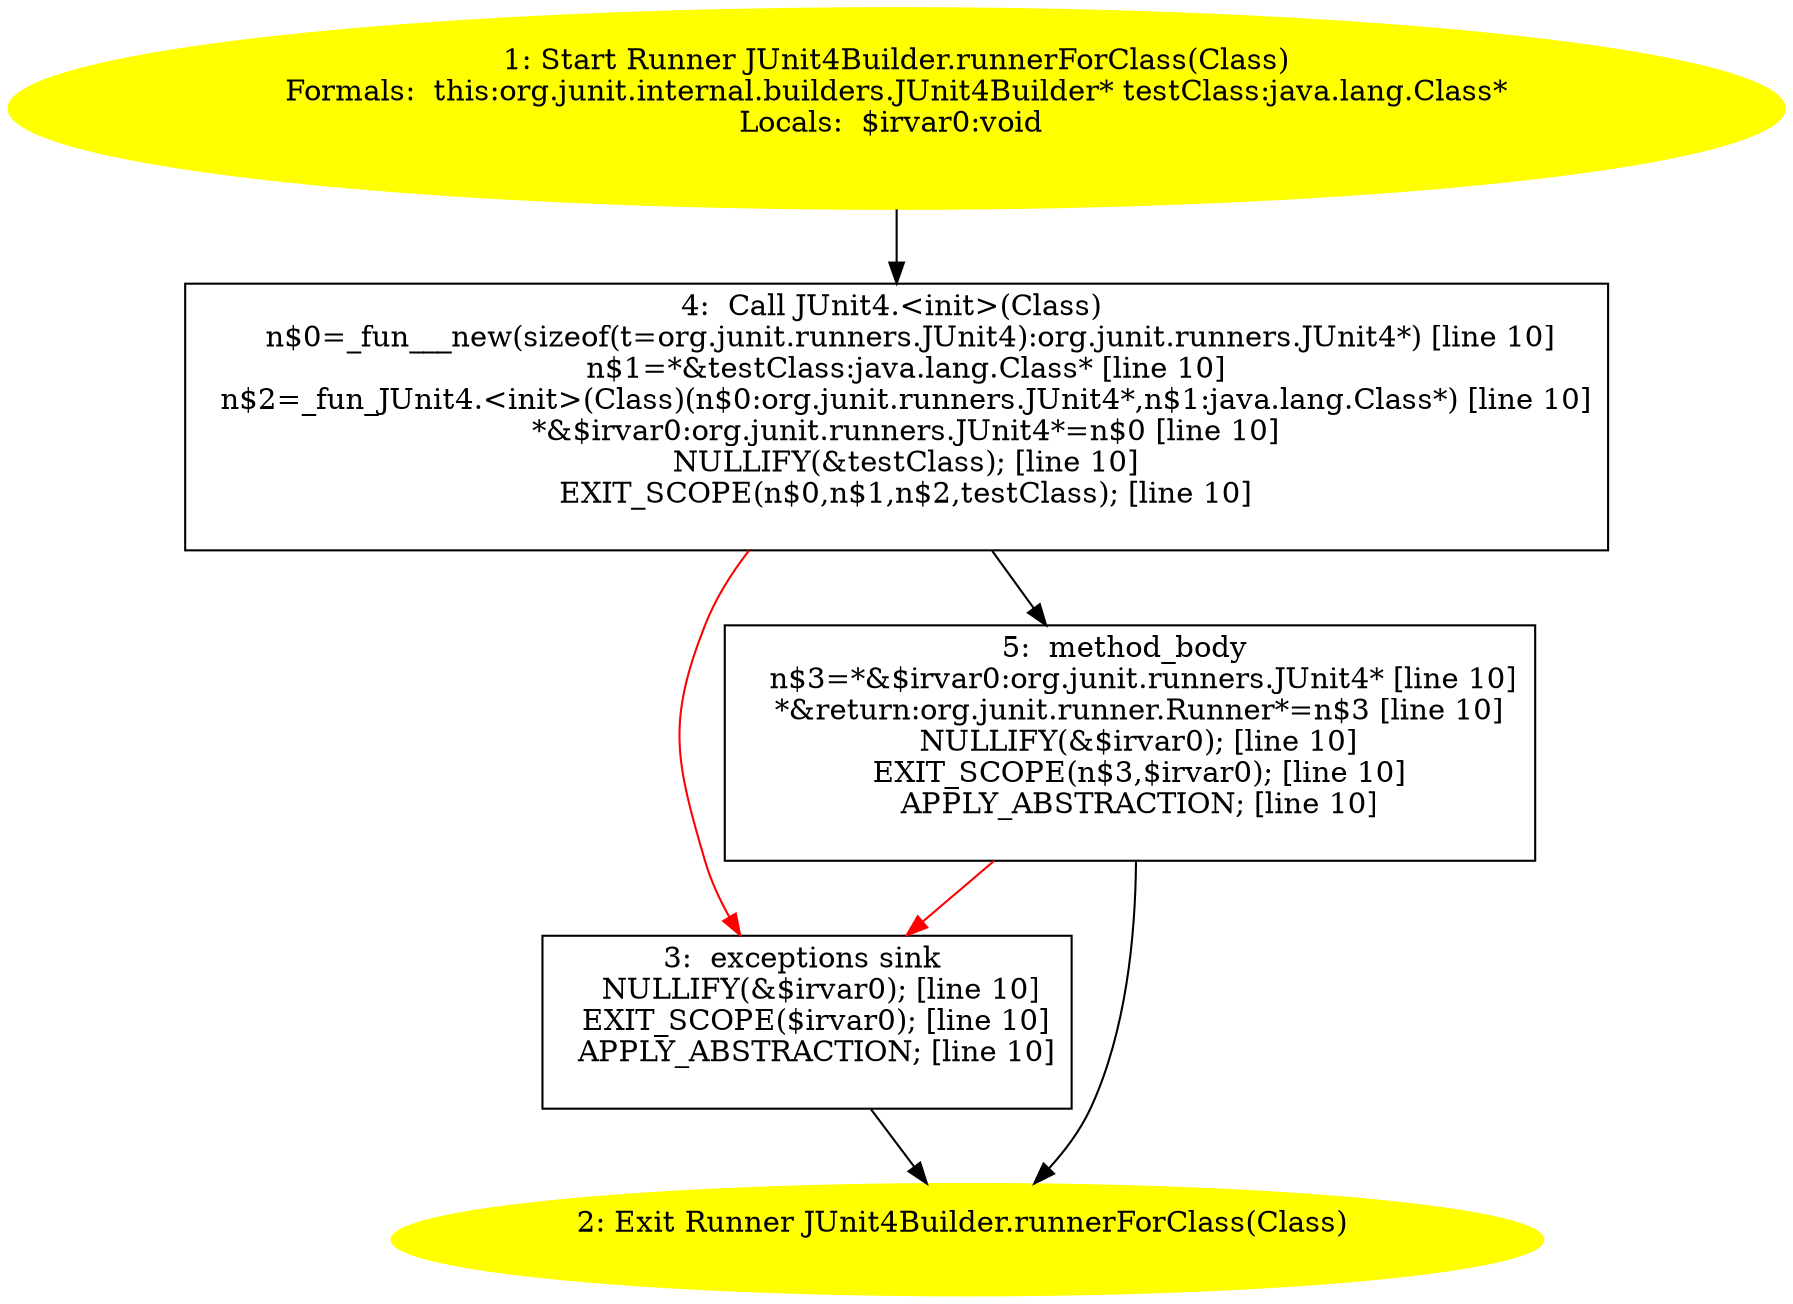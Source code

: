 /* @generated */
digraph cfg {
"org.junit.internal.builders.JUnit4Builder.runnerForClass(java.lang.Class):org.junit.runner.Runner.65b6c16edf9521235dac2b0485a64e2c_1" [label="1: Start Runner JUnit4Builder.runnerForClass(Class)\nFormals:  this:org.junit.internal.builders.JUnit4Builder* testClass:java.lang.Class*\nLocals:  $irvar0:void \n  " color=yellow style=filled]
	

	 "org.junit.internal.builders.JUnit4Builder.runnerForClass(java.lang.Class):org.junit.runner.Runner.65b6c16edf9521235dac2b0485a64e2c_1" -> "org.junit.internal.builders.JUnit4Builder.runnerForClass(java.lang.Class):org.junit.runner.Runner.65b6c16edf9521235dac2b0485a64e2c_4" ;
"org.junit.internal.builders.JUnit4Builder.runnerForClass(java.lang.Class):org.junit.runner.Runner.65b6c16edf9521235dac2b0485a64e2c_2" [label="2: Exit Runner JUnit4Builder.runnerForClass(Class) \n  " color=yellow style=filled]
	

"org.junit.internal.builders.JUnit4Builder.runnerForClass(java.lang.Class):org.junit.runner.Runner.65b6c16edf9521235dac2b0485a64e2c_3" [label="3:  exceptions sink \n   NULLIFY(&$irvar0); [line 10]\n  EXIT_SCOPE($irvar0); [line 10]\n  APPLY_ABSTRACTION; [line 10]\n " shape="box"]
	

	 "org.junit.internal.builders.JUnit4Builder.runnerForClass(java.lang.Class):org.junit.runner.Runner.65b6c16edf9521235dac2b0485a64e2c_3" -> "org.junit.internal.builders.JUnit4Builder.runnerForClass(java.lang.Class):org.junit.runner.Runner.65b6c16edf9521235dac2b0485a64e2c_2" ;
"org.junit.internal.builders.JUnit4Builder.runnerForClass(java.lang.Class):org.junit.runner.Runner.65b6c16edf9521235dac2b0485a64e2c_4" [label="4:  Call JUnit4.<init>(Class) \n   n$0=_fun___new(sizeof(t=org.junit.runners.JUnit4):org.junit.runners.JUnit4*) [line 10]\n  n$1=*&testClass:java.lang.Class* [line 10]\n  n$2=_fun_JUnit4.<init>(Class)(n$0:org.junit.runners.JUnit4*,n$1:java.lang.Class*) [line 10]\n  *&$irvar0:org.junit.runners.JUnit4*=n$0 [line 10]\n  NULLIFY(&testClass); [line 10]\n  EXIT_SCOPE(n$0,n$1,n$2,testClass); [line 10]\n " shape="box"]
	

	 "org.junit.internal.builders.JUnit4Builder.runnerForClass(java.lang.Class):org.junit.runner.Runner.65b6c16edf9521235dac2b0485a64e2c_4" -> "org.junit.internal.builders.JUnit4Builder.runnerForClass(java.lang.Class):org.junit.runner.Runner.65b6c16edf9521235dac2b0485a64e2c_5" ;
	 "org.junit.internal.builders.JUnit4Builder.runnerForClass(java.lang.Class):org.junit.runner.Runner.65b6c16edf9521235dac2b0485a64e2c_4" -> "org.junit.internal.builders.JUnit4Builder.runnerForClass(java.lang.Class):org.junit.runner.Runner.65b6c16edf9521235dac2b0485a64e2c_3" [color="red" ];
"org.junit.internal.builders.JUnit4Builder.runnerForClass(java.lang.Class):org.junit.runner.Runner.65b6c16edf9521235dac2b0485a64e2c_5" [label="5:  method_body \n   n$3=*&$irvar0:org.junit.runners.JUnit4* [line 10]\n  *&return:org.junit.runner.Runner*=n$3 [line 10]\n  NULLIFY(&$irvar0); [line 10]\n  EXIT_SCOPE(n$3,$irvar0); [line 10]\n  APPLY_ABSTRACTION; [line 10]\n " shape="box"]
	

	 "org.junit.internal.builders.JUnit4Builder.runnerForClass(java.lang.Class):org.junit.runner.Runner.65b6c16edf9521235dac2b0485a64e2c_5" -> "org.junit.internal.builders.JUnit4Builder.runnerForClass(java.lang.Class):org.junit.runner.Runner.65b6c16edf9521235dac2b0485a64e2c_2" ;
	 "org.junit.internal.builders.JUnit4Builder.runnerForClass(java.lang.Class):org.junit.runner.Runner.65b6c16edf9521235dac2b0485a64e2c_5" -> "org.junit.internal.builders.JUnit4Builder.runnerForClass(java.lang.Class):org.junit.runner.Runner.65b6c16edf9521235dac2b0485a64e2c_3" [color="red" ];
}
